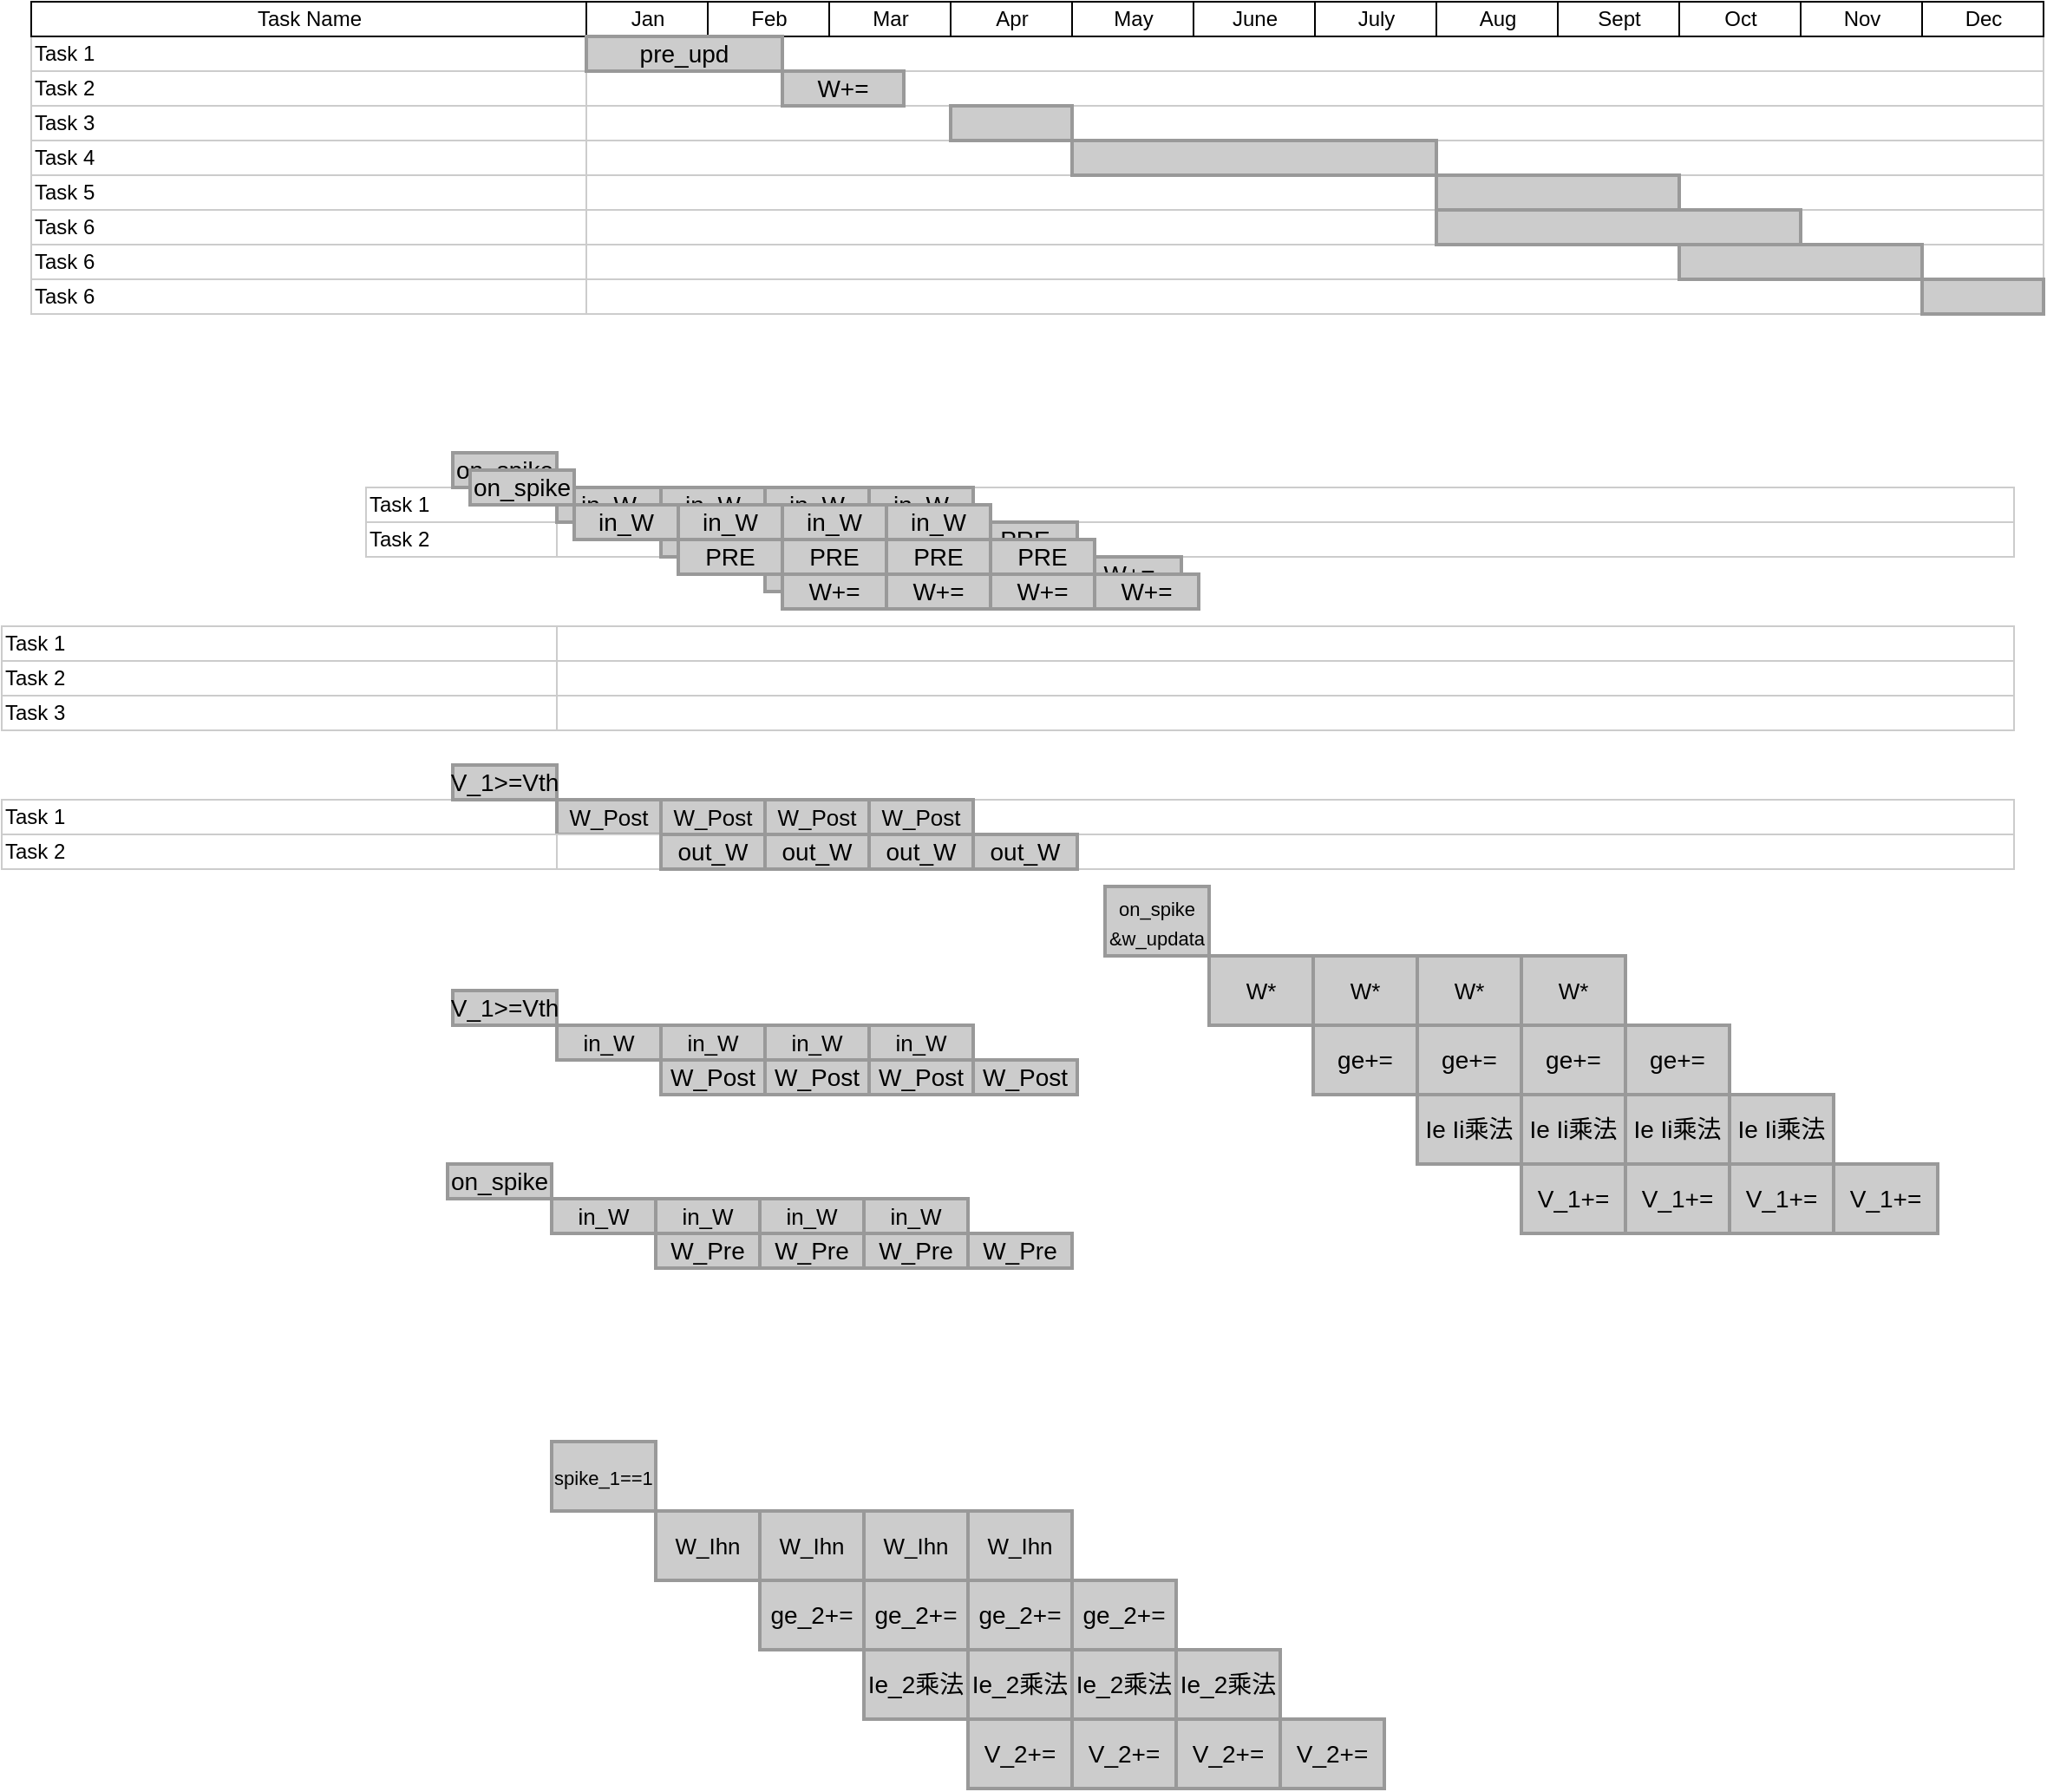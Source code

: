 <mxfile version="21.1.1" type="github">
  <diagram name="Page-1" id="fc2ac565-0d4e-3f0d-88b0-a54af1634ed7">
    <mxGraphModel dx="1017" dy="572" grid="1" gridSize="10" guides="1" tooltips="1" connect="0" arrows="1" fold="1" page="1" pageScale="1.5" pageWidth="1169" pageHeight="827" background="none" math="0" shadow="0">
      <root>
        <mxCell id="0" style=";html=1;" />
        <mxCell id="1" style=";html=1;" parent="0" />
        <mxCell id="75" value="Task 1" style="align=left;strokeColor=#CCCCCC;html=1;" parent="1" vertex="1">
          <mxGeometry x="297.0" y="150.0" width="320.0" height="20.0" as="geometry" />
        </mxCell>
        <mxCell id="80" value="Task 2" style="align=left;strokeColor=#CCCCCC;html=1;" parent="1" vertex="1">
          <mxGeometry x="297" y="170.0" width="320" height="20" as="geometry" />
        </mxCell>
        <mxCell id="85" value="Task 3" style="align=left;strokeColor=#CCCCCC;html=1;" parent="1" vertex="1">
          <mxGeometry x="297.0" y="190.0" width="320.0" height="20" as="geometry" />
        </mxCell>
        <mxCell id="90" value="Task 4" style="align=left;strokeColor=#CCCCCC;html=1;" parent="1" vertex="1">
          <mxGeometry x="297.0" y="210.0" width="320.0" height="20" as="geometry" />
        </mxCell>
        <mxCell id="95" value="Task 5" style="align=left;strokeColor=#CCCCCC;html=1;" parent="1" vertex="1">
          <mxGeometry x="297.0" y="230.0" width="320.0" height="20" as="geometry" />
        </mxCell>
        <mxCell id="100" value="Task 6" style="align=left;strokeColor=#CCCCCC;html=1;" parent="1" vertex="1">
          <mxGeometry x="297.0" y="250.0" width="320.0" height="20" as="geometry" />
        </mxCell>
        <mxCell id="2" value="Task Name" style="strokeWidth=1;fontStyle=0;html=1;" parent="1" vertex="1">
          <mxGeometry x="297" y="130" width="320" height="20" as="geometry" />
        </mxCell>
        <mxCell id="67c90442a009f359-289" value="Task 6" style="align=left;strokeColor=#CCCCCC;html=1;" parent="1" vertex="1">
          <mxGeometry x="297.0" y="270.0" width="320.0" height="20" as="geometry" />
        </mxCell>
        <mxCell id="67c90442a009f359-290" value="Task 6" style="align=left;strokeColor=#CCCCCC;html=1;" parent="1" vertex="1">
          <mxGeometry x="297.0" y="290.0" width="320.0" height="20" as="geometry" />
        </mxCell>
        <mxCell id="67c90442a009f359-291" value="" style="align=left;strokeColor=#CCCCCC;html=1;" parent="1" vertex="1">
          <mxGeometry x="617" y="150" width="840" height="20" as="geometry" />
        </mxCell>
        <mxCell id="4" value="Jan" style="strokeWidth=1;fontStyle=0;html=1;" parent="1" vertex="1">
          <mxGeometry x="617" y="130" width="70" height="20" as="geometry" />
        </mxCell>
        <mxCell id="67c90442a009f359-278" value="Feb" style="strokeWidth=1;fontStyle=0;html=1;" parent="1" vertex="1">
          <mxGeometry x="687" y="130" width="70" height="20" as="geometry" />
        </mxCell>
        <mxCell id="67c90442a009f359-279" value="Mar" style="strokeWidth=1;fontStyle=0;html=1;" parent="1" vertex="1">
          <mxGeometry x="757" y="130" width="70" height="20" as="geometry" />
        </mxCell>
        <mxCell id="67c90442a009f359-280" value="Apr" style="strokeWidth=1;fontStyle=0;html=1;" parent="1" vertex="1">
          <mxGeometry x="827" y="130" width="70" height="20" as="geometry" />
        </mxCell>
        <mxCell id="67c90442a009f359-281" value="May" style="strokeWidth=1;fontStyle=0;html=1;" parent="1" vertex="1">
          <mxGeometry x="897" y="130" width="70" height="20" as="geometry" />
        </mxCell>
        <mxCell id="67c90442a009f359-282" value="June" style="strokeWidth=1;fontStyle=0;html=1;" parent="1" vertex="1">
          <mxGeometry x="967" y="130" width="70" height="20" as="geometry" />
        </mxCell>
        <mxCell id="67c90442a009f359-283" value="July" style="strokeWidth=1;fontStyle=0;html=1;" parent="1" vertex="1">
          <mxGeometry x="1037" y="130" width="70" height="20" as="geometry" />
        </mxCell>
        <mxCell id="67c90442a009f359-284" value="Aug" style="strokeWidth=1;fontStyle=0;html=1;" parent="1" vertex="1">
          <mxGeometry x="1107" y="130" width="70" height="20" as="geometry" />
        </mxCell>
        <mxCell id="67c90442a009f359-285" value="Sept" style="strokeWidth=1;fontStyle=0;html=1;" parent="1" vertex="1">
          <mxGeometry x="1177" y="130" width="70" height="20" as="geometry" />
        </mxCell>
        <mxCell id="67c90442a009f359-286" value="Oct" style="strokeWidth=1;fontStyle=0;html=1;" parent="1" vertex="1">
          <mxGeometry x="1247" y="130" width="70" height="20" as="geometry" />
        </mxCell>
        <mxCell id="67c90442a009f359-287" value="Nov" style="strokeWidth=1;fontStyle=0;html=1;" parent="1" vertex="1">
          <mxGeometry x="1317" y="130" width="70" height="20" as="geometry" />
        </mxCell>
        <mxCell id="67c90442a009f359-288" value="Dec" style="strokeWidth=1;fontStyle=0;html=1;" parent="1" vertex="1">
          <mxGeometry x="1387" y="130" width="70" height="20" as="geometry" />
        </mxCell>
        <mxCell id="67c90442a009f359-292" value="" style="align=left;strokeColor=#CCCCCC;html=1;" parent="1" vertex="1">
          <mxGeometry x="617" y="170" width="840" height="20" as="geometry" />
        </mxCell>
        <mxCell id="67c90442a009f359-293" value="" style="align=left;strokeColor=#CCCCCC;html=1;" parent="1" vertex="1">
          <mxGeometry x="617" y="190" width="840" height="20" as="geometry" />
        </mxCell>
        <mxCell id="67c90442a009f359-294" value="" style="align=left;strokeColor=#CCCCCC;html=1;" parent="1" vertex="1">
          <mxGeometry x="617" y="210" width="840" height="20" as="geometry" />
        </mxCell>
        <mxCell id="67c90442a009f359-295" value="" style="align=left;strokeColor=#CCCCCC;html=1;" parent="1" vertex="1">
          <mxGeometry x="617" y="230" width="840" height="20" as="geometry" />
        </mxCell>
        <mxCell id="67c90442a009f359-296" value="" style="align=left;strokeColor=#CCCCCC;html=1;" parent="1" vertex="1">
          <mxGeometry x="617" y="250" width="840" height="20" as="geometry" />
        </mxCell>
        <mxCell id="67c90442a009f359-297" value="" style="align=left;strokeColor=#CCCCCC;html=1;" parent="1" vertex="1">
          <mxGeometry x="617" y="270" width="840" height="20" as="geometry" />
        </mxCell>
        <mxCell id="67c90442a009f359-298" value="" style="align=left;strokeColor=#CCCCCC;html=1;" parent="1" vertex="1">
          <mxGeometry x="617" y="290" width="840" height="20" as="geometry" />
        </mxCell>
        <mxCell id="67c90442a009f359-299" value="pre_upd" style="whiteSpace=wrap;html=1;strokeWidth=2;fillColor=#CCCCCC;gradientColor=none;fontSize=14;align=center;strokeColor=#999999;" parent="1" vertex="1">
          <mxGeometry x="617" y="150" width="113" height="20" as="geometry" />
        </mxCell>
        <mxCell id="67c90442a009f359-300" value="W+=" style="whiteSpace=wrap;html=1;strokeWidth=2;fillColor=#CCCCCC;gradientColor=none;fontSize=14;align=center;strokeColor=#999999;" parent="1" vertex="1">
          <mxGeometry x="730" y="170" width="70" height="20" as="geometry" />
        </mxCell>
        <mxCell id="67c90442a009f359-301" value="" style="whiteSpace=wrap;html=1;strokeWidth=2;fillColor=#CCCCCC;gradientColor=none;fontSize=14;align=center;strokeColor=#999999;" parent="1" vertex="1">
          <mxGeometry x="827" y="190" width="70" height="20" as="geometry" />
        </mxCell>
        <mxCell id="67c90442a009f359-302" value="" style="whiteSpace=wrap;html=1;strokeWidth=2;fillColor=#CCCCCC;gradientColor=none;fontSize=14;align=center;strokeColor=#999999;" parent="1" vertex="1">
          <mxGeometry x="897" y="210" width="210" height="20" as="geometry" />
        </mxCell>
        <mxCell id="67c90442a009f359-303" value="" style="whiteSpace=wrap;html=1;strokeWidth=2;fillColor=#CCCCCC;gradientColor=none;fontSize=14;align=center;strokeColor=#999999;" parent="1" vertex="1">
          <mxGeometry x="1107" y="230" width="140" height="20" as="geometry" />
        </mxCell>
        <mxCell id="67c90442a009f359-304" value="" style="whiteSpace=wrap;html=1;strokeWidth=2;fillColor=#CCCCCC;gradientColor=none;fontSize=14;align=center;strokeColor=#999999;" parent="1" vertex="1">
          <mxGeometry x="1107" y="250" width="210" height="20" as="geometry" />
        </mxCell>
        <mxCell id="67c90442a009f359-305" value="" style="whiteSpace=wrap;html=1;strokeWidth=2;fillColor=#CCCCCC;gradientColor=none;fontSize=14;align=center;strokeColor=#999999;" parent="1" vertex="1">
          <mxGeometry x="1247" y="270" width="140" height="20" as="geometry" />
        </mxCell>
        <mxCell id="67c90442a009f359-306" value="" style="whiteSpace=wrap;html=1;strokeWidth=2;fillColor=#CCCCCC;gradientColor=none;fontSize=14;align=center;strokeColor=#999999;" parent="1" vertex="1">
          <mxGeometry x="1387" y="290" width="70" height="20" as="geometry" />
        </mxCell>
        <mxCell id="31VXppEYrkeVyr3YHQmW-100" value="Task 1" style="align=left;strokeColor=#CCCCCC;html=1;" vertex="1" parent="1">
          <mxGeometry x="490" y="410" width="110" height="20" as="geometry" />
        </mxCell>
        <mxCell id="31VXppEYrkeVyr3YHQmW-101" value="Task 2" style="align=left;strokeColor=#CCCCCC;html=1;" vertex="1" parent="1">
          <mxGeometry x="490" y="430" width="110" height="20" as="geometry" />
        </mxCell>
        <mxCell id="31VXppEYrkeVyr3YHQmW-103" value="" style="align=left;strokeColor=#CCCCCC;html=1;" vertex="1" parent="1">
          <mxGeometry x="600" y="410" width="840" height="20" as="geometry" />
        </mxCell>
        <mxCell id="31VXppEYrkeVyr3YHQmW-116" value="" style="align=left;strokeColor=#CCCCCC;html=1;" vertex="1" parent="1">
          <mxGeometry x="600" y="430" width="840" height="20" as="geometry" />
        </mxCell>
        <mxCell id="31VXppEYrkeVyr3YHQmW-117" value="in_W" style="whiteSpace=wrap;html=1;strokeWidth=2;fillColor=#CCCCCC;gradientColor=none;fontSize=14;align=center;strokeColor=#999999;" vertex="1" parent="1">
          <mxGeometry x="600" y="410" width="60" height="20" as="geometry" />
        </mxCell>
        <mxCell id="31VXppEYrkeVyr3YHQmW-118" value="PRE" style="whiteSpace=wrap;html=1;strokeWidth=2;fillColor=#CCCCCC;gradientColor=none;fontSize=14;align=center;strokeColor=#999999;" vertex="1" parent="1">
          <mxGeometry x="660" y="430" width="60" height="20" as="geometry" />
        </mxCell>
        <mxCell id="31VXppEYrkeVyr3YHQmW-119" value="in_W" style="whiteSpace=wrap;html=1;strokeWidth=2;fillColor=#CCCCCC;gradientColor=none;fontSize=14;align=center;strokeColor=#999999;" vertex="1" parent="1">
          <mxGeometry x="660" y="410" width="60" height="20" as="geometry" />
        </mxCell>
        <mxCell id="31VXppEYrkeVyr3YHQmW-120" value="PRE" style="whiteSpace=wrap;html=1;strokeWidth=2;fillColor=#CCCCCC;gradientColor=none;fontSize=14;align=center;strokeColor=#999999;" vertex="1" parent="1">
          <mxGeometry x="720" y="430" width="60" height="20" as="geometry" />
        </mxCell>
        <mxCell id="31VXppEYrkeVyr3YHQmW-121" value="in_W" style="whiteSpace=wrap;html=1;strokeWidth=2;fillColor=#CCCCCC;gradientColor=none;fontSize=14;align=center;strokeColor=#999999;" vertex="1" parent="1">
          <mxGeometry x="720" y="410" width="60" height="20" as="geometry" />
        </mxCell>
        <mxCell id="31VXppEYrkeVyr3YHQmW-122" value="PRE" style="whiteSpace=wrap;html=1;strokeWidth=2;fillColor=#CCCCCC;gradientColor=none;fontSize=14;align=center;strokeColor=#999999;" vertex="1" parent="1">
          <mxGeometry x="780" y="430" width="60" height="20" as="geometry" />
        </mxCell>
        <mxCell id="31VXppEYrkeVyr3YHQmW-123" value="in_W" style="whiteSpace=wrap;html=1;strokeWidth=2;fillColor=#CCCCCC;gradientColor=none;fontSize=14;align=center;strokeColor=#999999;" vertex="1" parent="1">
          <mxGeometry x="780" y="410" width="60" height="20" as="geometry" />
        </mxCell>
        <mxCell id="31VXppEYrkeVyr3YHQmW-124" value="PRE" style="whiteSpace=wrap;html=1;strokeWidth=2;fillColor=#CCCCCC;gradientColor=none;fontSize=14;align=center;strokeColor=#999999;" vertex="1" parent="1">
          <mxGeometry x="840" y="430" width="60" height="20" as="geometry" />
        </mxCell>
        <mxCell id="31VXppEYrkeVyr3YHQmW-125" value="Task 1" style="align=left;strokeColor=#CCCCCC;html=1;" vertex="1" parent="1">
          <mxGeometry x="280.0" y="490.0" width="320.0" height="20.0" as="geometry" />
        </mxCell>
        <mxCell id="31VXppEYrkeVyr3YHQmW-126" value="Task 2" style="align=left;strokeColor=#CCCCCC;html=1;" vertex="1" parent="1">
          <mxGeometry x="280" y="510.0" width="320" height="20" as="geometry" />
        </mxCell>
        <mxCell id="31VXppEYrkeVyr3YHQmW-127" value="Task 3" style="align=left;strokeColor=#CCCCCC;html=1;" vertex="1" parent="1">
          <mxGeometry x="280.0" y="530.0" width="320.0" height="20" as="geometry" />
        </mxCell>
        <mxCell id="31VXppEYrkeVyr3YHQmW-128" value="" style="align=left;strokeColor=#CCCCCC;html=1;" vertex="1" parent="1">
          <mxGeometry x="600" y="490" width="840" height="20" as="geometry" />
        </mxCell>
        <mxCell id="31VXppEYrkeVyr3YHQmW-129" value="" style="align=left;strokeColor=#CCCCCC;html=1;" vertex="1" parent="1">
          <mxGeometry x="600" y="510" width="840" height="20" as="geometry" />
        </mxCell>
        <mxCell id="31VXppEYrkeVyr3YHQmW-130" value="" style="align=left;strokeColor=#CCCCCC;html=1;" vertex="1" parent="1">
          <mxGeometry x="600" y="530" width="840" height="20" as="geometry" />
        </mxCell>
        <mxCell id="31VXppEYrkeVyr3YHQmW-131" value="ge+=" style="whiteSpace=wrap;html=1;strokeWidth=2;fillColor=#CCCCCC;gradientColor=none;fontSize=14;align=center;strokeColor=#999999;" vertex="1" parent="1">
          <mxGeometry x="1036" y="720" width="60" height="40" as="geometry" />
        </mxCell>
        <mxCell id="31VXppEYrkeVyr3YHQmW-132" value="Ie Ii乘法" style="whiteSpace=wrap;html=1;strokeWidth=2;fillColor=#CCCCCC;gradientColor=none;fontSize=14;align=center;strokeColor=#999999;" vertex="1" parent="1">
          <mxGeometry x="1096" y="760" width="60" height="40" as="geometry" />
        </mxCell>
        <mxCell id="31VXppEYrkeVyr3YHQmW-133" value="V_1+=" style="whiteSpace=wrap;html=1;strokeWidth=2;fillColor=#CCCCCC;gradientColor=none;fontSize=14;align=center;strokeColor=#999999;" vertex="1" parent="1">
          <mxGeometry x="1156" y="800" width="60" height="40" as="geometry" />
        </mxCell>
        <mxCell id="31VXppEYrkeVyr3YHQmW-134" value="ge+=" style="whiteSpace=wrap;html=1;strokeWidth=2;fillColor=#CCCCCC;gradientColor=none;fontSize=14;align=center;strokeColor=#999999;" vertex="1" parent="1">
          <mxGeometry x="1096" y="720" width="60" height="40" as="geometry" />
        </mxCell>
        <mxCell id="31VXppEYrkeVyr3YHQmW-135" value="Ie Ii乘法" style="whiteSpace=wrap;html=1;strokeWidth=2;fillColor=#CCCCCC;gradientColor=none;fontSize=14;align=center;strokeColor=#999999;" vertex="1" parent="1">
          <mxGeometry x="1156" y="760" width="60" height="40" as="geometry" />
        </mxCell>
        <mxCell id="31VXppEYrkeVyr3YHQmW-136" value="V_1+=" style="whiteSpace=wrap;html=1;strokeWidth=2;fillColor=#CCCCCC;gradientColor=none;fontSize=14;align=center;strokeColor=#999999;" vertex="1" parent="1">
          <mxGeometry x="1216" y="800" width="60" height="40" as="geometry" />
        </mxCell>
        <mxCell id="31VXppEYrkeVyr3YHQmW-137" value="ge+=" style="whiteSpace=wrap;html=1;strokeWidth=2;fillColor=#CCCCCC;gradientColor=none;fontSize=14;align=center;strokeColor=#999999;" vertex="1" parent="1">
          <mxGeometry x="1156" y="720" width="60" height="40" as="geometry" />
        </mxCell>
        <mxCell id="31VXppEYrkeVyr3YHQmW-138" value="Ie Ii乘法" style="whiteSpace=wrap;html=1;strokeWidth=2;fillColor=#CCCCCC;gradientColor=none;fontSize=14;align=center;strokeColor=#999999;" vertex="1" parent="1">
          <mxGeometry x="1216" y="760" width="60" height="40" as="geometry" />
        </mxCell>
        <mxCell id="31VXppEYrkeVyr3YHQmW-139" value="V_1+=" style="whiteSpace=wrap;html=1;strokeWidth=2;fillColor=#CCCCCC;gradientColor=none;fontSize=14;align=center;strokeColor=#999999;" vertex="1" parent="1">
          <mxGeometry x="1276" y="800" width="60" height="40" as="geometry" />
        </mxCell>
        <mxCell id="31VXppEYrkeVyr3YHQmW-140" value="ge+=" style="whiteSpace=wrap;html=1;strokeWidth=2;fillColor=#CCCCCC;gradientColor=none;fontSize=14;align=center;strokeColor=#999999;" vertex="1" parent="1">
          <mxGeometry x="1216" y="720" width="60" height="40" as="geometry" />
        </mxCell>
        <mxCell id="31VXppEYrkeVyr3YHQmW-141" value="Ie Ii乘法" style="whiteSpace=wrap;html=1;strokeWidth=2;fillColor=#CCCCCC;gradientColor=none;fontSize=14;align=center;strokeColor=#999999;" vertex="1" parent="1">
          <mxGeometry x="1276" y="760" width="60" height="40" as="geometry" />
        </mxCell>
        <mxCell id="31VXppEYrkeVyr3YHQmW-142" value="V_1+=" style="whiteSpace=wrap;html=1;strokeWidth=2;fillColor=#CCCCCC;gradientColor=none;fontSize=14;align=center;strokeColor=#999999;" vertex="1" parent="1">
          <mxGeometry x="1336" y="800" width="60" height="40" as="geometry" />
        </mxCell>
        <mxCell id="31VXppEYrkeVyr3YHQmW-143" value="Task 1" style="align=left;strokeColor=#CCCCCC;html=1;" vertex="1" parent="1">
          <mxGeometry x="280.0" y="590.0" width="320.0" height="20.0" as="geometry" />
        </mxCell>
        <mxCell id="31VXppEYrkeVyr3YHQmW-144" value="" style="align=left;strokeColor=#CCCCCC;html=1;" vertex="1" parent="1">
          <mxGeometry x="600" y="590" width="840" height="20" as="geometry" />
        </mxCell>
        <mxCell id="31VXppEYrkeVyr3YHQmW-145" value="W_Post" style="whiteSpace=wrap;html=1;strokeWidth=2;fillColor=#CCCCCC;gradientColor=none;fontSize=13;align=center;strokeColor=#999999;" vertex="1" parent="1">
          <mxGeometry x="600" y="590" width="60" height="20" as="geometry" />
        </mxCell>
        <mxCell id="31VXppEYrkeVyr3YHQmW-146" value="W_Post" style="whiteSpace=wrap;html=1;strokeWidth=2;fillColor=#CCCCCC;gradientColor=none;fontSize=13;align=center;strokeColor=#999999;" vertex="1" parent="1">
          <mxGeometry x="660" y="590" width="60" height="20" as="geometry" />
        </mxCell>
        <mxCell id="31VXppEYrkeVyr3YHQmW-147" value="W_Post" style="whiteSpace=wrap;html=1;strokeWidth=2;fillColor=#CCCCCC;gradientColor=none;fontSize=13;align=center;strokeColor=#999999;" vertex="1" parent="1">
          <mxGeometry x="720" y="590" width="60" height="20" as="geometry" />
        </mxCell>
        <mxCell id="31VXppEYrkeVyr3YHQmW-148" value="W_Post" style="whiteSpace=wrap;html=1;strokeWidth=2;fillColor=#CCCCCC;gradientColor=none;fontSize=13;align=center;strokeColor=#999999;" vertex="1" parent="1">
          <mxGeometry x="780" y="590" width="60" height="20" as="geometry" />
        </mxCell>
        <mxCell id="31VXppEYrkeVyr3YHQmW-151" value="Task 2" style="align=left;strokeColor=#CCCCCC;html=1;" vertex="1" parent="1">
          <mxGeometry x="280" y="610.0" width="320" height="20" as="geometry" />
        </mxCell>
        <mxCell id="31VXppEYrkeVyr3YHQmW-152" value="" style="align=left;strokeColor=#CCCCCC;html=1;" vertex="1" parent="1">
          <mxGeometry x="600" y="610" width="840" height="20" as="geometry" />
        </mxCell>
        <mxCell id="31VXppEYrkeVyr3YHQmW-153" value="out_W" style="whiteSpace=wrap;html=1;strokeWidth=2;fillColor=#CCCCCC;gradientColor=none;fontSize=14;align=center;strokeColor=#999999;" vertex="1" parent="1">
          <mxGeometry x="660" y="610" width="60" height="20" as="geometry" />
        </mxCell>
        <mxCell id="31VXppEYrkeVyr3YHQmW-154" value="out_W" style="whiteSpace=wrap;html=1;strokeWidth=2;fillColor=#CCCCCC;gradientColor=none;fontSize=14;align=center;strokeColor=#999999;" vertex="1" parent="1">
          <mxGeometry x="720" y="610" width="60" height="20" as="geometry" />
        </mxCell>
        <mxCell id="31VXppEYrkeVyr3YHQmW-155" value="out_W" style="whiteSpace=wrap;html=1;strokeWidth=2;fillColor=#CCCCCC;gradientColor=none;fontSize=14;align=center;strokeColor=#999999;" vertex="1" parent="1">
          <mxGeometry x="780" y="610" width="60" height="20" as="geometry" />
        </mxCell>
        <mxCell id="31VXppEYrkeVyr3YHQmW-156" value="out_W" style="whiteSpace=wrap;html=1;strokeWidth=2;fillColor=#CCCCCC;gradientColor=none;fontSize=14;align=center;strokeColor=#999999;" vertex="1" parent="1">
          <mxGeometry x="840" y="610" width="60" height="20" as="geometry" />
        </mxCell>
        <mxCell id="31VXppEYrkeVyr3YHQmW-158" value="on_spike" style="whiteSpace=wrap;html=1;strokeWidth=2;fillColor=#CCCCCC;gradientColor=none;fontSize=14;align=center;strokeColor=#999999;" vertex="1" parent="1">
          <mxGeometry x="540" y="390" width="60" height="20" as="geometry" />
        </mxCell>
        <mxCell id="31VXppEYrkeVyr3YHQmW-160" value="V_1&amp;gt;=Vth" style="whiteSpace=wrap;html=1;strokeWidth=2;fillColor=#CCCCCC;gradientColor=none;fontSize=14;align=center;strokeColor=#999999;" vertex="1" parent="1">
          <mxGeometry x="540" y="570" width="60" height="20" as="geometry" />
        </mxCell>
        <mxCell id="31VXppEYrkeVyr3YHQmW-165" value="in_W" style="whiteSpace=wrap;html=1;strokeWidth=2;fillColor=#CCCCCC;gradientColor=none;fontSize=13;align=center;strokeColor=#999999;" vertex="1" parent="1">
          <mxGeometry x="600" y="720" width="60" height="20" as="geometry" />
        </mxCell>
        <mxCell id="31VXppEYrkeVyr3YHQmW-166" value="in_W" style="whiteSpace=wrap;html=1;strokeWidth=2;fillColor=#CCCCCC;gradientColor=none;fontSize=13;align=center;strokeColor=#999999;" vertex="1" parent="1">
          <mxGeometry x="660" y="720" width="60" height="20" as="geometry" />
        </mxCell>
        <mxCell id="31VXppEYrkeVyr3YHQmW-167" value="in_W" style="whiteSpace=wrap;html=1;strokeWidth=2;fillColor=#CCCCCC;gradientColor=none;fontSize=13;align=center;strokeColor=#999999;" vertex="1" parent="1">
          <mxGeometry x="720" y="720" width="60" height="20" as="geometry" />
        </mxCell>
        <mxCell id="31VXppEYrkeVyr3YHQmW-168" value="in_W" style="whiteSpace=wrap;html=1;strokeWidth=2;fillColor=#CCCCCC;gradientColor=none;fontSize=13;align=center;strokeColor=#999999;" vertex="1" parent="1">
          <mxGeometry x="780" y="720" width="60" height="20" as="geometry" />
        </mxCell>
        <mxCell id="31VXppEYrkeVyr3YHQmW-169" value="V_1&amp;gt;=Vth" style="whiteSpace=wrap;html=1;strokeWidth=2;fillColor=#CCCCCC;gradientColor=none;fontSize=14;align=center;strokeColor=#999999;" vertex="1" parent="1">
          <mxGeometry x="540" y="700" width="60" height="20" as="geometry" />
        </mxCell>
        <mxCell id="31VXppEYrkeVyr3YHQmW-170" value="W+=" style="whiteSpace=wrap;html=1;strokeWidth=2;fillColor=#CCCCCC;gradientColor=none;fontSize=14;align=center;strokeColor=#999999;" vertex="1" parent="1">
          <mxGeometry x="720" y="450" width="60" height="20" as="geometry" />
        </mxCell>
        <mxCell id="31VXppEYrkeVyr3YHQmW-171" value="W+=" style="whiteSpace=wrap;html=1;strokeWidth=2;fillColor=#CCCCCC;gradientColor=none;fontSize=14;align=center;strokeColor=#999999;" vertex="1" parent="1">
          <mxGeometry x="780" y="450" width="60" height="20" as="geometry" />
        </mxCell>
        <mxCell id="31VXppEYrkeVyr3YHQmW-172" value="W+=" style="whiteSpace=wrap;html=1;strokeWidth=2;fillColor=#CCCCCC;gradientColor=none;fontSize=14;align=center;strokeColor=#999999;" vertex="1" parent="1">
          <mxGeometry x="840" y="450" width="60" height="20" as="geometry" />
        </mxCell>
        <mxCell id="31VXppEYrkeVyr3YHQmW-173" value="W+=" style="whiteSpace=wrap;html=1;strokeWidth=2;fillColor=#CCCCCC;gradientColor=none;fontSize=14;align=center;strokeColor=#999999;" vertex="1" parent="1">
          <mxGeometry x="900" y="450" width="60" height="20" as="geometry" />
        </mxCell>
        <mxCell id="31VXppEYrkeVyr3YHQmW-174" value="W_Post" style="whiteSpace=wrap;html=1;strokeWidth=2;fillColor=#CCCCCC;gradientColor=none;fontSize=14;align=center;strokeColor=#999999;" vertex="1" parent="1">
          <mxGeometry x="660" y="740" width="60" height="20" as="geometry" />
        </mxCell>
        <mxCell id="31VXppEYrkeVyr3YHQmW-175" value="W_Post" style="whiteSpace=wrap;html=1;strokeWidth=2;fillColor=#CCCCCC;gradientColor=none;fontSize=14;align=center;strokeColor=#999999;" vertex="1" parent="1">
          <mxGeometry x="720" y="740" width="60" height="20" as="geometry" />
        </mxCell>
        <mxCell id="31VXppEYrkeVyr3YHQmW-176" value="W_Post" style="whiteSpace=wrap;html=1;strokeWidth=2;fillColor=#CCCCCC;gradientColor=none;fontSize=14;align=center;strokeColor=#999999;" vertex="1" parent="1">
          <mxGeometry x="780" y="740" width="60" height="20" as="geometry" />
        </mxCell>
        <mxCell id="31VXppEYrkeVyr3YHQmW-177" value="W_Post" style="whiteSpace=wrap;html=1;strokeWidth=2;fillColor=#CCCCCC;gradientColor=none;fontSize=14;align=center;strokeColor=#999999;" vertex="1" parent="1">
          <mxGeometry x="840" y="740" width="60" height="20" as="geometry" />
        </mxCell>
        <mxCell id="31VXppEYrkeVyr3YHQmW-182" value="in_W" style="whiteSpace=wrap;html=1;strokeWidth=2;fillColor=#CCCCCC;gradientColor=none;fontSize=14;align=center;strokeColor=#999999;" vertex="1" parent="1">
          <mxGeometry x="610" y="420" width="60" height="20" as="geometry" />
        </mxCell>
        <mxCell id="31VXppEYrkeVyr3YHQmW-183" value="PRE" style="whiteSpace=wrap;html=1;strokeWidth=2;fillColor=#CCCCCC;gradientColor=none;fontSize=14;align=center;strokeColor=#999999;" vertex="1" parent="1">
          <mxGeometry x="670" y="440" width="60" height="20" as="geometry" />
        </mxCell>
        <mxCell id="31VXppEYrkeVyr3YHQmW-184" value="in_W" style="whiteSpace=wrap;html=1;strokeWidth=2;fillColor=#CCCCCC;gradientColor=none;fontSize=14;align=center;strokeColor=#999999;" vertex="1" parent="1">
          <mxGeometry x="670" y="420" width="60" height="20" as="geometry" />
        </mxCell>
        <mxCell id="31VXppEYrkeVyr3YHQmW-185" value="PRE" style="whiteSpace=wrap;html=1;strokeWidth=2;fillColor=#CCCCCC;gradientColor=none;fontSize=14;align=center;strokeColor=#999999;" vertex="1" parent="1">
          <mxGeometry x="730" y="440" width="60" height="20" as="geometry" />
        </mxCell>
        <mxCell id="31VXppEYrkeVyr3YHQmW-186" value="in_W" style="whiteSpace=wrap;html=1;strokeWidth=2;fillColor=#CCCCCC;gradientColor=none;fontSize=14;align=center;strokeColor=#999999;" vertex="1" parent="1">
          <mxGeometry x="730" y="420" width="60" height="20" as="geometry" />
        </mxCell>
        <mxCell id="31VXppEYrkeVyr3YHQmW-187" value="PRE" style="whiteSpace=wrap;html=1;strokeWidth=2;fillColor=#CCCCCC;gradientColor=none;fontSize=14;align=center;strokeColor=#999999;" vertex="1" parent="1">
          <mxGeometry x="790" y="440" width="60" height="20" as="geometry" />
        </mxCell>
        <mxCell id="31VXppEYrkeVyr3YHQmW-188" value="in_W" style="whiteSpace=wrap;html=1;strokeWidth=2;fillColor=#CCCCCC;gradientColor=none;fontSize=14;align=center;strokeColor=#999999;" vertex="1" parent="1">
          <mxGeometry x="790" y="420" width="60" height="20" as="geometry" />
        </mxCell>
        <mxCell id="31VXppEYrkeVyr3YHQmW-189" value="PRE" style="whiteSpace=wrap;html=1;strokeWidth=2;fillColor=#CCCCCC;gradientColor=none;fontSize=14;align=center;strokeColor=#999999;" vertex="1" parent="1">
          <mxGeometry x="850" y="440" width="60" height="20" as="geometry" />
        </mxCell>
        <mxCell id="31VXppEYrkeVyr3YHQmW-190" value="on_spike" style="whiteSpace=wrap;html=1;strokeWidth=2;fillColor=#CCCCCC;gradientColor=none;fontSize=14;align=center;strokeColor=#999999;" vertex="1" parent="1">
          <mxGeometry x="550" y="400" width="60" height="20" as="geometry" />
        </mxCell>
        <mxCell id="31VXppEYrkeVyr3YHQmW-191" value="W+=" style="whiteSpace=wrap;html=1;strokeWidth=2;fillColor=#CCCCCC;gradientColor=none;fontSize=14;align=center;strokeColor=#999999;" vertex="1" parent="1">
          <mxGeometry x="730" y="460" width="60" height="20" as="geometry" />
        </mxCell>
        <mxCell id="31VXppEYrkeVyr3YHQmW-192" value="W+=" style="whiteSpace=wrap;html=1;strokeWidth=2;fillColor=#CCCCCC;gradientColor=none;fontSize=14;align=center;strokeColor=#999999;" vertex="1" parent="1">
          <mxGeometry x="790" y="460" width="60" height="20" as="geometry" />
        </mxCell>
        <mxCell id="31VXppEYrkeVyr3YHQmW-193" value="W+=" style="whiteSpace=wrap;html=1;strokeWidth=2;fillColor=#CCCCCC;gradientColor=none;fontSize=14;align=center;strokeColor=#999999;" vertex="1" parent="1">
          <mxGeometry x="850" y="460" width="60" height="20" as="geometry" />
        </mxCell>
        <mxCell id="31VXppEYrkeVyr3YHQmW-194" value="W+=" style="whiteSpace=wrap;html=1;strokeWidth=2;fillColor=#CCCCCC;gradientColor=none;fontSize=14;align=center;strokeColor=#999999;" vertex="1" parent="1">
          <mxGeometry x="910" y="460" width="60" height="20" as="geometry" />
        </mxCell>
        <mxCell id="31VXppEYrkeVyr3YHQmW-195" value="in_W" style="whiteSpace=wrap;html=1;strokeWidth=2;fillColor=#CCCCCC;gradientColor=none;fontSize=13;align=center;strokeColor=#999999;" vertex="1" parent="1">
          <mxGeometry x="597" y="820" width="60" height="20" as="geometry" />
        </mxCell>
        <mxCell id="31VXppEYrkeVyr3YHQmW-196" value="in_W" style="whiteSpace=wrap;html=1;strokeWidth=2;fillColor=#CCCCCC;gradientColor=none;fontSize=13;align=center;strokeColor=#999999;" vertex="1" parent="1">
          <mxGeometry x="657" y="820" width="60" height="20" as="geometry" />
        </mxCell>
        <mxCell id="31VXppEYrkeVyr3YHQmW-197" value="in_W" style="whiteSpace=wrap;html=1;strokeWidth=2;fillColor=#CCCCCC;gradientColor=none;fontSize=13;align=center;strokeColor=#999999;" vertex="1" parent="1">
          <mxGeometry x="717" y="820" width="60" height="20" as="geometry" />
        </mxCell>
        <mxCell id="31VXppEYrkeVyr3YHQmW-198" value="in_W" style="whiteSpace=wrap;html=1;strokeWidth=2;fillColor=#CCCCCC;gradientColor=none;fontSize=13;align=center;strokeColor=#999999;" vertex="1" parent="1">
          <mxGeometry x="777" y="820" width="60" height="20" as="geometry" />
        </mxCell>
        <mxCell id="31VXppEYrkeVyr3YHQmW-199" value="on_spike" style="whiteSpace=wrap;html=1;strokeWidth=2;fillColor=#CCCCCC;gradientColor=none;fontSize=14;align=center;strokeColor=#999999;" vertex="1" parent="1">
          <mxGeometry x="537" y="800" width="60" height="20" as="geometry" />
        </mxCell>
        <mxCell id="31VXppEYrkeVyr3YHQmW-200" value="W_Pre" style="whiteSpace=wrap;html=1;strokeWidth=2;fillColor=#CCCCCC;gradientColor=none;fontSize=14;align=center;strokeColor=#999999;" vertex="1" parent="1">
          <mxGeometry x="657" y="840" width="60" height="20" as="geometry" />
        </mxCell>
        <mxCell id="31VXppEYrkeVyr3YHQmW-201" value="W_Pre" style="whiteSpace=wrap;html=1;strokeWidth=2;fillColor=#CCCCCC;gradientColor=none;fontSize=14;align=center;strokeColor=#999999;" vertex="1" parent="1">
          <mxGeometry x="717" y="840" width="60" height="20" as="geometry" />
        </mxCell>
        <mxCell id="31VXppEYrkeVyr3YHQmW-202" value="W_Pre" style="whiteSpace=wrap;html=1;strokeWidth=2;fillColor=#CCCCCC;gradientColor=none;fontSize=14;align=center;strokeColor=#999999;" vertex="1" parent="1">
          <mxGeometry x="777" y="840" width="60" height="20" as="geometry" />
        </mxCell>
        <mxCell id="31VXppEYrkeVyr3YHQmW-203" value="W_Pre" style="whiteSpace=wrap;html=1;strokeWidth=2;fillColor=#CCCCCC;gradientColor=none;fontSize=14;align=center;strokeColor=#999999;" vertex="1" parent="1">
          <mxGeometry x="837" y="840" width="60" height="20" as="geometry" />
        </mxCell>
        <mxCell id="31VXppEYrkeVyr3YHQmW-204" value="W*" style="whiteSpace=wrap;html=1;strokeWidth=2;fillColor=#CCCCCC;gradientColor=none;fontSize=13;align=center;strokeColor=#999999;" vertex="1" parent="1">
          <mxGeometry x="976" y="680" width="60" height="40" as="geometry" />
        </mxCell>
        <mxCell id="31VXppEYrkeVyr3YHQmW-205" value="W*" style="whiteSpace=wrap;html=1;strokeWidth=2;fillColor=#CCCCCC;gradientColor=none;fontSize=13;align=center;strokeColor=#999999;" vertex="1" parent="1">
          <mxGeometry x="1036" y="680" width="60" height="40" as="geometry" />
        </mxCell>
        <mxCell id="31VXppEYrkeVyr3YHQmW-206" value="W*" style="whiteSpace=wrap;html=1;strokeWidth=2;fillColor=#CCCCCC;gradientColor=none;fontSize=13;align=center;strokeColor=#999999;" vertex="1" parent="1">
          <mxGeometry x="1096" y="680" width="60" height="40" as="geometry" />
        </mxCell>
        <mxCell id="31VXppEYrkeVyr3YHQmW-207" value="W*" style="whiteSpace=wrap;html=1;strokeWidth=2;fillColor=#CCCCCC;gradientColor=none;fontSize=13;align=center;strokeColor=#999999;" vertex="1" parent="1">
          <mxGeometry x="1156" y="680" width="60" height="40" as="geometry" />
        </mxCell>
        <mxCell id="31VXppEYrkeVyr3YHQmW-208" value="&lt;font style=&quot;font-size: 11px;&quot;&gt;on_spike &amp;amp;w_updata&lt;/font&gt;" style="whiteSpace=wrap;html=1;strokeWidth=2;fillColor=#CCCCCC;gradientColor=none;fontSize=14;align=center;strokeColor=#999999;" vertex="1" parent="1">
          <mxGeometry x="916" y="640" width="60" height="40" as="geometry" />
        </mxCell>
        <mxCell id="31VXppEYrkeVyr3YHQmW-209" value="ge_2+=" style="whiteSpace=wrap;html=1;strokeWidth=2;fillColor=#CCCCCC;gradientColor=none;fontSize=14;align=center;strokeColor=#999999;" vertex="1" parent="1">
          <mxGeometry x="717" y="1040" width="60" height="40" as="geometry" />
        </mxCell>
        <mxCell id="31VXppEYrkeVyr3YHQmW-210" value="Ie_2乘法" style="whiteSpace=wrap;html=1;strokeWidth=2;fillColor=#CCCCCC;gradientColor=none;fontSize=14;align=center;strokeColor=#999999;" vertex="1" parent="1">
          <mxGeometry x="777" y="1080" width="60" height="40" as="geometry" />
        </mxCell>
        <mxCell id="31VXppEYrkeVyr3YHQmW-211" value="V_2+=" style="whiteSpace=wrap;html=1;strokeWidth=2;fillColor=#CCCCCC;gradientColor=none;fontSize=14;align=center;strokeColor=#999999;" vertex="1" parent="1">
          <mxGeometry x="837" y="1120" width="60" height="40" as="geometry" />
        </mxCell>
        <mxCell id="31VXppEYrkeVyr3YHQmW-212" value="ge_2+=" style="whiteSpace=wrap;html=1;strokeWidth=2;fillColor=#CCCCCC;gradientColor=none;fontSize=14;align=center;strokeColor=#999999;" vertex="1" parent="1">
          <mxGeometry x="777" y="1040" width="60" height="40" as="geometry" />
        </mxCell>
        <mxCell id="31VXppEYrkeVyr3YHQmW-213" value="Ie_2乘法" style="whiteSpace=wrap;html=1;strokeWidth=2;fillColor=#CCCCCC;gradientColor=none;fontSize=14;align=center;strokeColor=#999999;" vertex="1" parent="1">
          <mxGeometry x="837" y="1080" width="60" height="40" as="geometry" />
        </mxCell>
        <mxCell id="31VXppEYrkeVyr3YHQmW-214" value="V_2+=" style="whiteSpace=wrap;html=1;strokeWidth=2;fillColor=#CCCCCC;gradientColor=none;fontSize=14;align=center;strokeColor=#999999;" vertex="1" parent="1">
          <mxGeometry x="897" y="1120" width="60" height="40" as="geometry" />
        </mxCell>
        <mxCell id="31VXppEYrkeVyr3YHQmW-215" value="ge_2+=" style="whiteSpace=wrap;html=1;strokeWidth=2;fillColor=#CCCCCC;gradientColor=none;fontSize=14;align=center;strokeColor=#999999;" vertex="1" parent="1">
          <mxGeometry x="837" y="1040" width="60" height="40" as="geometry" />
        </mxCell>
        <mxCell id="31VXppEYrkeVyr3YHQmW-216" value="Ie_2乘法" style="whiteSpace=wrap;html=1;strokeWidth=2;fillColor=#CCCCCC;gradientColor=none;fontSize=14;align=center;strokeColor=#999999;" vertex="1" parent="1">
          <mxGeometry x="897" y="1080" width="60" height="40" as="geometry" />
        </mxCell>
        <mxCell id="31VXppEYrkeVyr3YHQmW-217" value="V_2+=" style="whiteSpace=wrap;html=1;strokeWidth=2;fillColor=#CCCCCC;gradientColor=none;fontSize=14;align=center;strokeColor=#999999;" vertex="1" parent="1">
          <mxGeometry x="957" y="1120" width="60" height="40" as="geometry" />
        </mxCell>
        <mxCell id="31VXppEYrkeVyr3YHQmW-218" value="ge_2+=" style="whiteSpace=wrap;html=1;strokeWidth=2;fillColor=#CCCCCC;gradientColor=none;fontSize=14;align=center;strokeColor=#999999;" vertex="1" parent="1">
          <mxGeometry x="897" y="1040" width="60" height="40" as="geometry" />
        </mxCell>
        <mxCell id="31VXppEYrkeVyr3YHQmW-219" value="Ie_2乘法" style="whiteSpace=wrap;html=1;strokeWidth=2;fillColor=#CCCCCC;gradientColor=none;fontSize=14;align=center;strokeColor=#999999;" vertex="1" parent="1">
          <mxGeometry x="957" y="1080" width="60" height="40" as="geometry" />
        </mxCell>
        <mxCell id="31VXppEYrkeVyr3YHQmW-220" value="V_2+=" style="whiteSpace=wrap;html=1;strokeWidth=2;fillColor=#CCCCCC;gradientColor=none;fontSize=14;align=center;strokeColor=#999999;" vertex="1" parent="1">
          <mxGeometry x="1017" y="1120" width="60" height="40" as="geometry" />
        </mxCell>
        <mxCell id="31VXppEYrkeVyr3YHQmW-221" value="W_Ihn" style="whiteSpace=wrap;html=1;strokeWidth=2;fillColor=#CCCCCC;gradientColor=none;fontSize=13;align=center;strokeColor=#999999;" vertex="1" parent="1">
          <mxGeometry x="657" y="1000" width="60" height="40" as="geometry" />
        </mxCell>
        <mxCell id="31VXppEYrkeVyr3YHQmW-222" value="W_Ihn" style="whiteSpace=wrap;html=1;strokeWidth=2;fillColor=#CCCCCC;gradientColor=none;fontSize=13;align=center;strokeColor=#999999;" vertex="1" parent="1">
          <mxGeometry x="717" y="1000" width="60" height="40" as="geometry" />
        </mxCell>
        <mxCell id="31VXppEYrkeVyr3YHQmW-223" value="W_Ihn" style="whiteSpace=wrap;html=1;strokeWidth=2;fillColor=#CCCCCC;gradientColor=none;fontSize=13;align=center;strokeColor=#999999;" vertex="1" parent="1">
          <mxGeometry x="777" y="1000" width="60" height="40" as="geometry" />
        </mxCell>
        <mxCell id="31VXppEYrkeVyr3YHQmW-224" value="W_Ihn" style="whiteSpace=wrap;html=1;strokeWidth=2;fillColor=#CCCCCC;gradientColor=none;fontSize=13;align=center;strokeColor=#999999;" vertex="1" parent="1">
          <mxGeometry x="837" y="1000" width="60" height="40" as="geometry" />
        </mxCell>
        <mxCell id="31VXppEYrkeVyr3YHQmW-225" value="&lt;span style=&quot;font-size: 11px;&quot;&gt;spike_1==1&lt;/span&gt;" style="whiteSpace=wrap;html=1;strokeWidth=2;fillColor=#CCCCCC;gradientColor=none;fontSize=14;align=center;strokeColor=#999999;" vertex="1" parent="1">
          <mxGeometry x="597" y="960" width="60" height="40" as="geometry" />
        </mxCell>
      </root>
    </mxGraphModel>
  </diagram>
</mxfile>
